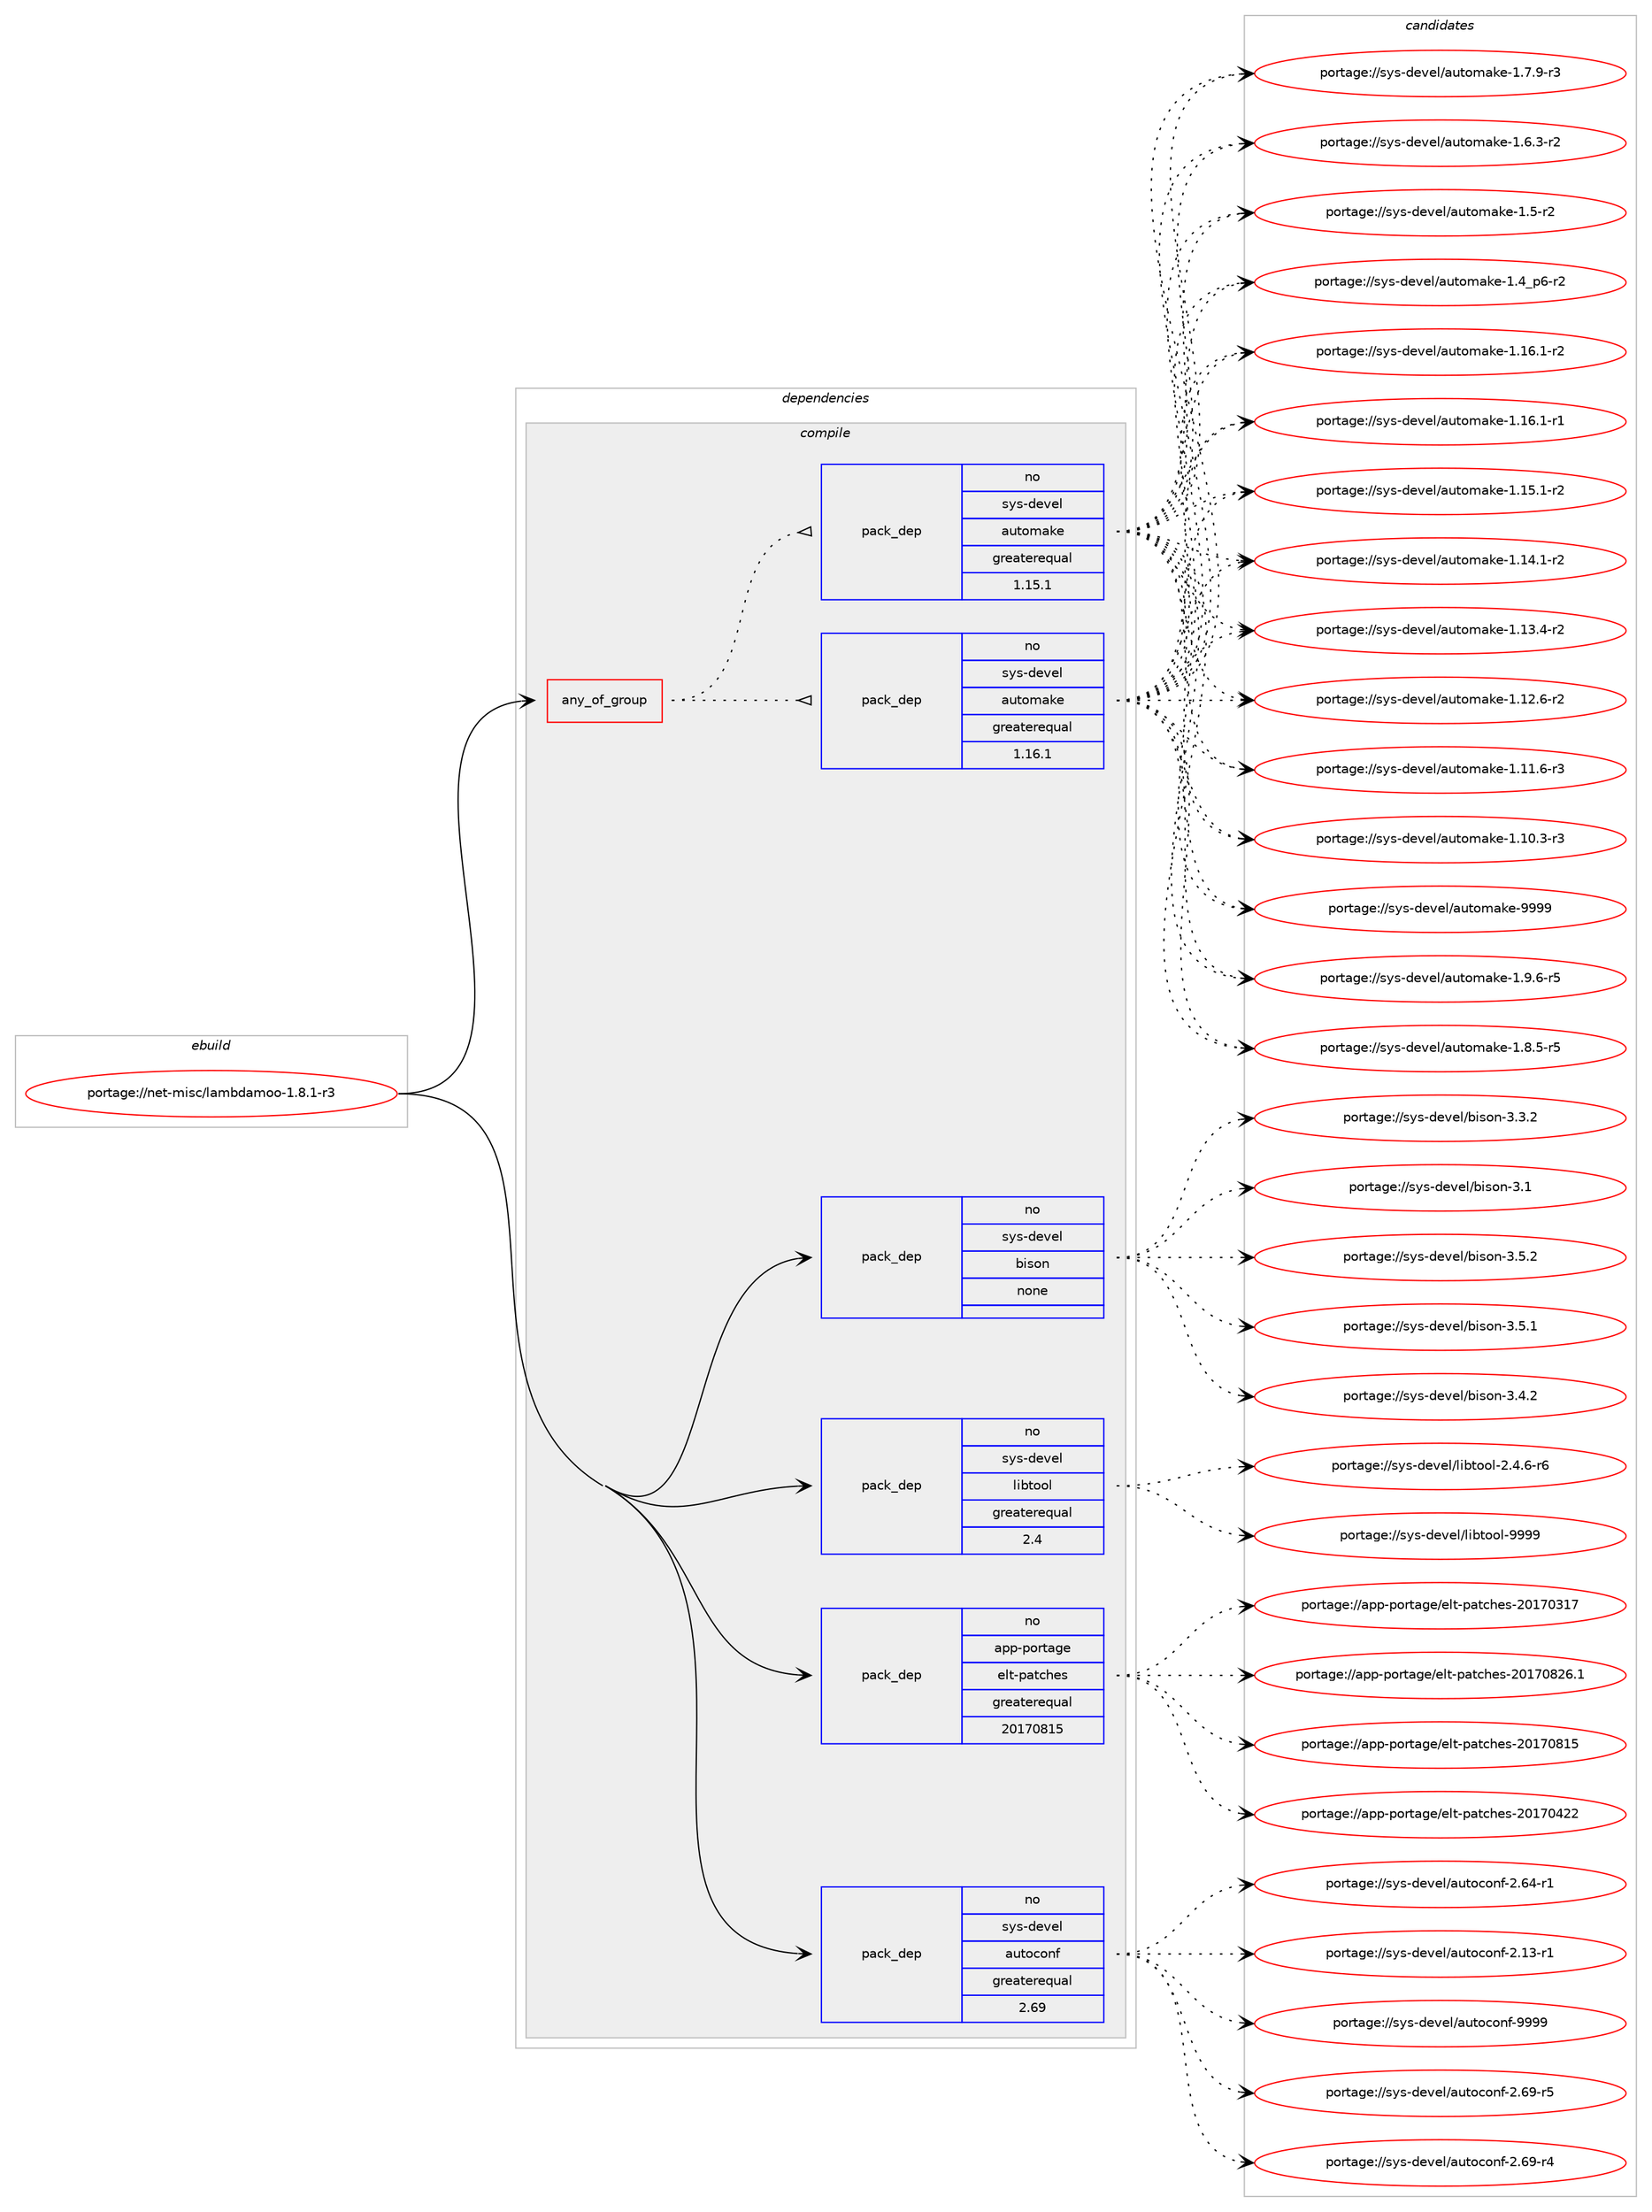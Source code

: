 digraph prolog {

# *************
# Graph options
# *************

newrank=true;
concentrate=true;
compound=true;
graph [rankdir=LR,fontname=Helvetica,fontsize=10,ranksep=1.5];#, ranksep=2.5, nodesep=0.2];
edge  [arrowhead=vee];
node  [fontname=Helvetica,fontsize=10];

# **********
# The ebuild
# **********

subgraph cluster_leftcol {
color=gray;
rank=same;
label=<<i>ebuild</i>>;
id [label="portage://net-misc/lambdamoo-1.8.1-r3", color=red, width=4, href="../net-misc/lambdamoo-1.8.1-r3.svg"];
}

# ****************
# The dependencies
# ****************

subgraph cluster_midcol {
color=gray;
label=<<i>dependencies</i>>;
subgraph cluster_compile {
fillcolor="#eeeeee";
style=filled;
label=<<i>compile</i>>;
subgraph any1364 {
dependency72921 [label=<<TABLE BORDER="0" CELLBORDER="1" CELLSPACING="0" CELLPADDING="4"><TR><TD CELLPADDING="10">any_of_group</TD></TR></TABLE>>, shape=none, color=red];subgraph pack56904 {
dependency72922 [label=<<TABLE BORDER="0" CELLBORDER="1" CELLSPACING="0" CELLPADDING="4" WIDTH="220"><TR><TD ROWSPAN="6" CELLPADDING="30">pack_dep</TD></TR><TR><TD WIDTH="110">no</TD></TR><TR><TD>sys-devel</TD></TR><TR><TD>automake</TD></TR><TR><TD>greaterequal</TD></TR><TR><TD>1.16.1</TD></TR></TABLE>>, shape=none, color=blue];
}
dependency72921:e -> dependency72922:w [weight=20,style="dotted",arrowhead="oinv"];
subgraph pack56905 {
dependency72923 [label=<<TABLE BORDER="0" CELLBORDER="1" CELLSPACING="0" CELLPADDING="4" WIDTH="220"><TR><TD ROWSPAN="6" CELLPADDING="30">pack_dep</TD></TR><TR><TD WIDTH="110">no</TD></TR><TR><TD>sys-devel</TD></TR><TR><TD>automake</TD></TR><TR><TD>greaterequal</TD></TR><TR><TD>1.15.1</TD></TR></TABLE>>, shape=none, color=blue];
}
dependency72921:e -> dependency72923:w [weight=20,style="dotted",arrowhead="oinv"];
}
id:e -> dependency72921:w [weight=20,style="solid",arrowhead="vee"];
subgraph pack56906 {
dependency72924 [label=<<TABLE BORDER="0" CELLBORDER="1" CELLSPACING="0" CELLPADDING="4" WIDTH="220"><TR><TD ROWSPAN="6" CELLPADDING="30">pack_dep</TD></TR><TR><TD WIDTH="110">no</TD></TR><TR><TD>app-portage</TD></TR><TR><TD>elt-patches</TD></TR><TR><TD>greaterequal</TD></TR><TR><TD>20170815</TD></TR></TABLE>>, shape=none, color=blue];
}
id:e -> dependency72924:w [weight=20,style="solid",arrowhead="vee"];
subgraph pack56907 {
dependency72925 [label=<<TABLE BORDER="0" CELLBORDER="1" CELLSPACING="0" CELLPADDING="4" WIDTH="220"><TR><TD ROWSPAN="6" CELLPADDING="30">pack_dep</TD></TR><TR><TD WIDTH="110">no</TD></TR><TR><TD>sys-devel</TD></TR><TR><TD>autoconf</TD></TR><TR><TD>greaterequal</TD></TR><TR><TD>2.69</TD></TR></TABLE>>, shape=none, color=blue];
}
id:e -> dependency72925:w [weight=20,style="solid",arrowhead="vee"];
subgraph pack56908 {
dependency72926 [label=<<TABLE BORDER="0" CELLBORDER="1" CELLSPACING="0" CELLPADDING="4" WIDTH="220"><TR><TD ROWSPAN="6" CELLPADDING="30">pack_dep</TD></TR><TR><TD WIDTH="110">no</TD></TR><TR><TD>sys-devel</TD></TR><TR><TD>bison</TD></TR><TR><TD>none</TD></TR><TR><TD></TD></TR></TABLE>>, shape=none, color=blue];
}
id:e -> dependency72926:w [weight=20,style="solid",arrowhead="vee"];
subgraph pack56909 {
dependency72927 [label=<<TABLE BORDER="0" CELLBORDER="1" CELLSPACING="0" CELLPADDING="4" WIDTH="220"><TR><TD ROWSPAN="6" CELLPADDING="30">pack_dep</TD></TR><TR><TD WIDTH="110">no</TD></TR><TR><TD>sys-devel</TD></TR><TR><TD>libtool</TD></TR><TR><TD>greaterequal</TD></TR><TR><TD>2.4</TD></TR></TABLE>>, shape=none, color=blue];
}
id:e -> dependency72927:w [weight=20,style="solid",arrowhead="vee"];
}
subgraph cluster_compileandrun {
fillcolor="#eeeeee";
style=filled;
label=<<i>compile and run</i>>;
}
subgraph cluster_run {
fillcolor="#eeeeee";
style=filled;
label=<<i>run</i>>;
}
}

# **************
# The candidates
# **************

subgraph cluster_choices {
rank=same;
color=gray;
label=<<i>candidates</i>>;

subgraph choice56904 {
color=black;
nodesep=1;
choice115121115451001011181011084797117116111109971071014557575757 [label="portage://sys-devel/automake-9999", color=red, width=4,href="../sys-devel/automake-9999.svg"];
choice115121115451001011181011084797117116111109971071014549465746544511453 [label="portage://sys-devel/automake-1.9.6-r5", color=red, width=4,href="../sys-devel/automake-1.9.6-r5.svg"];
choice115121115451001011181011084797117116111109971071014549465646534511453 [label="portage://sys-devel/automake-1.8.5-r5", color=red, width=4,href="../sys-devel/automake-1.8.5-r5.svg"];
choice115121115451001011181011084797117116111109971071014549465546574511451 [label="portage://sys-devel/automake-1.7.9-r3", color=red, width=4,href="../sys-devel/automake-1.7.9-r3.svg"];
choice115121115451001011181011084797117116111109971071014549465446514511450 [label="portage://sys-devel/automake-1.6.3-r2", color=red, width=4,href="../sys-devel/automake-1.6.3-r2.svg"];
choice11512111545100101118101108479711711611110997107101454946534511450 [label="portage://sys-devel/automake-1.5-r2", color=red, width=4,href="../sys-devel/automake-1.5-r2.svg"];
choice115121115451001011181011084797117116111109971071014549465295112544511450 [label="portage://sys-devel/automake-1.4_p6-r2", color=red, width=4,href="../sys-devel/automake-1.4_p6-r2.svg"];
choice11512111545100101118101108479711711611110997107101454946495446494511450 [label="portage://sys-devel/automake-1.16.1-r2", color=red, width=4,href="../sys-devel/automake-1.16.1-r2.svg"];
choice11512111545100101118101108479711711611110997107101454946495446494511449 [label="portage://sys-devel/automake-1.16.1-r1", color=red, width=4,href="../sys-devel/automake-1.16.1-r1.svg"];
choice11512111545100101118101108479711711611110997107101454946495346494511450 [label="portage://sys-devel/automake-1.15.1-r2", color=red, width=4,href="../sys-devel/automake-1.15.1-r2.svg"];
choice11512111545100101118101108479711711611110997107101454946495246494511450 [label="portage://sys-devel/automake-1.14.1-r2", color=red, width=4,href="../sys-devel/automake-1.14.1-r2.svg"];
choice11512111545100101118101108479711711611110997107101454946495146524511450 [label="portage://sys-devel/automake-1.13.4-r2", color=red, width=4,href="../sys-devel/automake-1.13.4-r2.svg"];
choice11512111545100101118101108479711711611110997107101454946495046544511450 [label="portage://sys-devel/automake-1.12.6-r2", color=red, width=4,href="../sys-devel/automake-1.12.6-r2.svg"];
choice11512111545100101118101108479711711611110997107101454946494946544511451 [label="portage://sys-devel/automake-1.11.6-r3", color=red, width=4,href="../sys-devel/automake-1.11.6-r3.svg"];
choice11512111545100101118101108479711711611110997107101454946494846514511451 [label="portage://sys-devel/automake-1.10.3-r3", color=red, width=4,href="../sys-devel/automake-1.10.3-r3.svg"];
dependency72922:e -> choice115121115451001011181011084797117116111109971071014557575757:w [style=dotted,weight="100"];
dependency72922:e -> choice115121115451001011181011084797117116111109971071014549465746544511453:w [style=dotted,weight="100"];
dependency72922:e -> choice115121115451001011181011084797117116111109971071014549465646534511453:w [style=dotted,weight="100"];
dependency72922:e -> choice115121115451001011181011084797117116111109971071014549465546574511451:w [style=dotted,weight="100"];
dependency72922:e -> choice115121115451001011181011084797117116111109971071014549465446514511450:w [style=dotted,weight="100"];
dependency72922:e -> choice11512111545100101118101108479711711611110997107101454946534511450:w [style=dotted,weight="100"];
dependency72922:e -> choice115121115451001011181011084797117116111109971071014549465295112544511450:w [style=dotted,weight="100"];
dependency72922:e -> choice11512111545100101118101108479711711611110997107101454946495446494511450:w [style=dotted,weight="100"];
dependency72922:e -> choice11512111545100101118101108479711711611110997107101454946495446494511449:w [style=dotted,weight="100"];
dependency72922:e -> choice11512111545100101118101108479711711611110997107101454946495346494511450:w [style=dotted,weight="100"];
dependency72922:e -> choice11512111545100101118101108479711711611110997107101454946495246494511450:w [style=dotted,weight="100"];
dependency72922:e -> choice11512111545100101118101108479711711611110997107101454946495146524511450:w [style=dotted,weight="100"];
dependency72922:e -> choice11512111545100101118101108479711711611110997107101454946495046544511450:w [style=dotted,weight="100"];
dependency72922:e -> choice11512111545100101118101108479711711611110997107101454946494946544511451:w [style=dotted,weight="100"];
dependency72922:e -> choice11512111545100101118101108479711711611110997107101454946494846514511451:w [style=dotted,weight="100"];
}
subgraph choice56905 {
color=black;
nodesep=1;
choice115121115451001011181011084797117116111109971071014557575757 [label="portage://sys-devel/automake-9999", color=red, width=4,href="../sys-devel/automake-9999.svg"];
choice115121115451001011181011084797117116111109971071014549465746544511453 [label="portage://sys-devel/automake-1.9.6-r5", color=red, width=4,href="../sys-devel/automake-1.9.6-r5.svg"];
choice115121115451001011181011084797117116111109971071014549465646534511453 [label="portage://sys-devel/automake-1.8.5-r5", color=red, width=4,href="../sys-devel/automake-1.8.5-r5.svg"];
choice115121115451001011181011084797117116111109971071014549465546574511451 [label="portage://sys-devel/automake-1.7.9-r3", color=red, width=4,href="../sys-devel/automake-1.7.9-r3.svg"];
choice115121115451001011181011084797117116111109971071014549465446514511450 [label="portage://sys-devel/automake-1.6.3-r2", color=red, width=4,href="../sys-devel/automake-1.6.3-r2.svg"];
choice11512111545100101118101108479711711611110997107101454946534511450 [label="portage://sys-devel/automake-1.5-r2", color=red, width=4,href="../sys-devel/automake-1.5-r2.svg"];
choice115121115451001011181011084797117116111109971071014549465295112544511450 [label="portage://sys-devel/automake-1.4_p6-r2", color=red, width=4,href="../sys-devel/automake-1.4_p6-r2.svg"];
choice11512111545100101118101108479711711611110997107101454946495446494511450 [label="portage://sys-devel/automake-1.16.1-r2", color=red, width=4,href="../sys-devel/automake-1.16.1-r2.svg"];
choice11512111545100101118101108479711711611110997107101454946495446494511449 [label="portage://sys-devel/automake-1.16.1-r1", color=red, width=4,href="../sys-devel/automake-1.16.1-r1.svg"];
choice11512111545100101118101108479711711611110997107101454946495346494511450 [label="portage://sys-devel/automake-1.15.1-r2", color=red, width=4,href="../sys-devel/automake-1.15.1-r2.svg"];
choice11512111545100101118101108479711711611110997107101454946495246494511450 [label="portage://sys-devel/automake-1.14.1-r2", color=red, width=4,href="../sys-devel/automake-1.14.1-r2.svg"];
choice11512111545100101118101108479711711611110997107101454946495146524511450 [label="portage://sys-devel/automake-1.13.4-r2", color=red, width=4,href="../sys-devel/automake-1.13.4-r2.svg"];
choice11512111545100101118101108479711711611110997107101454946495046544511450 [label="portage://sys-devel/automake-1.12.6-r2", color=red, width=4,href="../sys-devel/automake-1.12.6-r2.svg"];
choice11512111545100101118101108479711711611110997107101454946494946544511451 [label="portage://sys-devel/automake-1.11.6-r3", color=red, width=4,href="../sys-devel/automake-1.11.6-r3.svg"];
choice11512111545100101118101108479711711611110997107101454946494846514511451 [label="portage://sys-devel/automake-1.10.3-r3", color=red, width=4,href="../sys-devel/automake-1.10.3-r3.svg"];
dependency72923:e -> choice115121115451001011181011084797117116111109971071014557575757:w [style=dotted,weight="100"];
dependency72923:e -> choice115121115451001011181011084797117116111109971071014549465746544511453:w [style=dotted,weight="100"];
dependency72923:e -> choice115121115451001011181011084797117116111109971071014549465646534511453:w [style=dotted,weight="100"];
dependency72923:e -> choice115121115451001011181011084797117116111109971071014549465546574511451:w [style=dotted,weight="100"];
dependency72923:e -> choice115121115451001011181011084797117116111109971071014549465446514511450:w [style=dotted,weight="100"];
dependency72923:e -> choice11512111545100101118101108479711711611110997107101454946534511450:w [style=dotted,weight="100"];
dependency72923:e -> choice115121115451001011181011084797117116111109971071014549465295112544511450:w [style=dotted,weight="100"];
dependency72923:e -> choice11512111545100101118101108479711711611110997107101454946495446494511450:w [style=dotted,weight="100"];
dependency72923:e -> choice11512111545100101118101108479711711611110997107101454946495446494511449:w [style=dotted,weight="100"];
dependency72923:e -> choice11512111545100101118101108479711711611110997107101454946495346494511450:w [style=dotted,weight="100"];
dependency72923:e -> choice11512111545100101118101108479711711611110997107101454946495246494511450:w [style=dotted,weight="100"];
dependency72923:e -> choice11512111545100101118101108479711711611110997107101454946495146524511450:w [style=dotted,weight="100"];
dependency72923:e -> choice11512111545100101118101108479711711611110997107101454946495046544511450:w [style=dotted,weight="100"];
dependency72923:e -> choice11512111545100101118101108479711711611110997107101454946494946544511451:w [style=dotted,weight="100"];
dependency72923:e -> choice11512111545100101118101108479711711611110997107101454946494846514511451:w [style=dotted,weight="100"];
}
subgraph choice56906 {
color=black;
nodesep=1;
choice971121124511211111411697103101471011081164511297116991041011154550484955485650544649 [label="portage://app-portage/elt-patches-20170826.1", color=red, width=4,href="../app-portage/elt-patches-20170826.1.svg"];
choice97112112451121111141169710310147101108116451129711699104101115455048495548564953 [label="portage://app-portage/elt-patches-20170815", color=red, width=4,href="../app-portage/elt-patches-20170815.svg"];
choice97112112451121111141169710310147101108116451129711699104101115455048495548525050 [label="portage://app-portage/elt-patches-20170422", color=red, width=4,href="../app-portage/elt-patches-20170422.svg"];
choice97112112451121111141169710310147101108116451129711699104101115455048495548514955 [label="portage://app-portage/elt-patches-20170317", color=red, width=4,href="../app-portage/elt-patches-20170317.svg"];
dependency72924:e -> choice971121124511211111411697103101471011081164511297116991041011154550484955485650544649:w [style=dotted,weight="100"];
dependency72924:e -> choice97112112451121111141169710310147101108116451129711699104101115455048495548564953:w [style=dotted,weight="100"];
dependency72924:e -> choice97112112451121111141169710310147101108116451129711699104101115455048495548525050:w [style=dotted,weight="100"];
dependency72924:e -> choice97112112451121111141169710310147101108116451129711699104101115455048495548514955:w [style=dotted,weight="100"];
}
subgraph choice56907 {
color=black;
nodesep=1;
choice115121115451001011181011084797117116111991111101024557575757 [label="portage://sys-devel/autoconf-9999", color=red, width=4,href="../sys-devel/autoconf-9999.svg"];
choice1151211154510010111810110847971171161119911111010245504654574511453 [label="portage://sys-devel/autoconf-2.69-r5", color=red, width=4,href="../sys-devel/autoconf-2.69-r5.svg"];
choice1151211154510010111810110847971171161119911111010245504654574511452 [label="portage://sys-devel/autoconf-2.69-r4", color=red, width=4,href="../sys-devel/autoconf-2.69-r4.svg"];
choice1151211154510010111810110847971171161119911111010245504654524511449 [label="portage://sys-devel/autoconf-2.64-r1", color=red, width=4,href="../sys-devel/autoconf-2.64-r1.svg"];
choice1151211154510010111810110847971171161119911111010245504649514511449 [label="portage://sys-devel/autoconf-2.13-r1", color=red, width=4,href="../sys-devel/autoconf-2.13-r1.svg"];
dependency72925:e -> choice115121115451001011181011084797117116111991111101024557575757:w [style=dotted,weight="100"];
dependency72925:e -> choice1151211154510010111810110847971171161119911111010245504654574511453:w [style=dotted,weight="100"];
dependency72925:e -> choice1151211154510010111810110847971171161119911111010245504654574511452:w [style=dotted,weight="100"];
dependency72925:e -> choice1151211154510010111810110847971171161119911111010245504654524511449:w [style=dotted,weight="100"];
dependency72925:e -> choice1151211154510010111810110847971171161119911111010245504649514511449:w [style=dotted,weight="100"];
}
subgraph choice56908 {
color=black;
nodesep=1;
choice115121115451001011181011084798105115111110455146534650 [label="portage://sys-devel/bison-3.5.2", color=red, width=4,href="../sys-devel/bison-3.5.2.svg"];
choice115121115451001011181011084798105115111110455146534649 [label="portage://sys-devel/bison-3.5.1", color=red, width=4,href="../sys-devel/bison-3.5.1.svg"];
choice115121115451001011181011084798105115111110455146524650 [label="portage://sys-devel/bison-3.4.2", color=red, width=4,href="../sys-devel/bison-3.4.2.svg"];
choice115121115451001011181011084798105115111110455146514650 [label="portage://sys-devel/bison-3.3.2", color=red, width=4,href="../sys-devel/bison-3.3.2.svg"];
choice11512111545100101118101108479810511511111045514649 [label="portage://sys-devel/bison-3.1", color=red, width=4,href="../sys-devel/bison-3.1.svg"];
dependency72926:e -> choice115121115451001011181011084798105115111110455146534650:w [style=dotted,weight="100"];
dependency72926:e -> choice115121115451001011181011084798105115111110455146534649:w [style=dotted,weight="100"];
dependency72926:e -> choice115121115451001011181011084798105115111110455146524650:w [style=dotted,weight="100"];
dependency72926:e -> choice115121115451001011181011084798105115111110455146514650:w [style=dotted,weight="100"];
dependency72926:e -> choice11512111545100101118101108479810511511111045514649:w [style=dotted,weight="100"];
}
subgraph choice56909 {
color=black;
nodesep=1;
choice1151211154510010111810110847108105981161111111084557575757 [label="portage://sys-devel/libtool-9999", color=red, width=4,href="../sys-devel/libtool-9999.svg"];
choice1151211154510010111810110847108105981161111111084550465246544511454 [label="portage://sys-devel/libtool-2.4.6-r6", color=red, width=4,href="../sys-devel/libtool-2.4.6-r6.svg"];
dependency72927:e -> choice1151211154510010111810110847108105981161111111084557575757:w [style=dotted,weight="100"];
dependency72927:e -> choice1151211154510010111810110847108105981161111111084550465246544511454:w [style=dotted,weight="100"];
}
}

}
